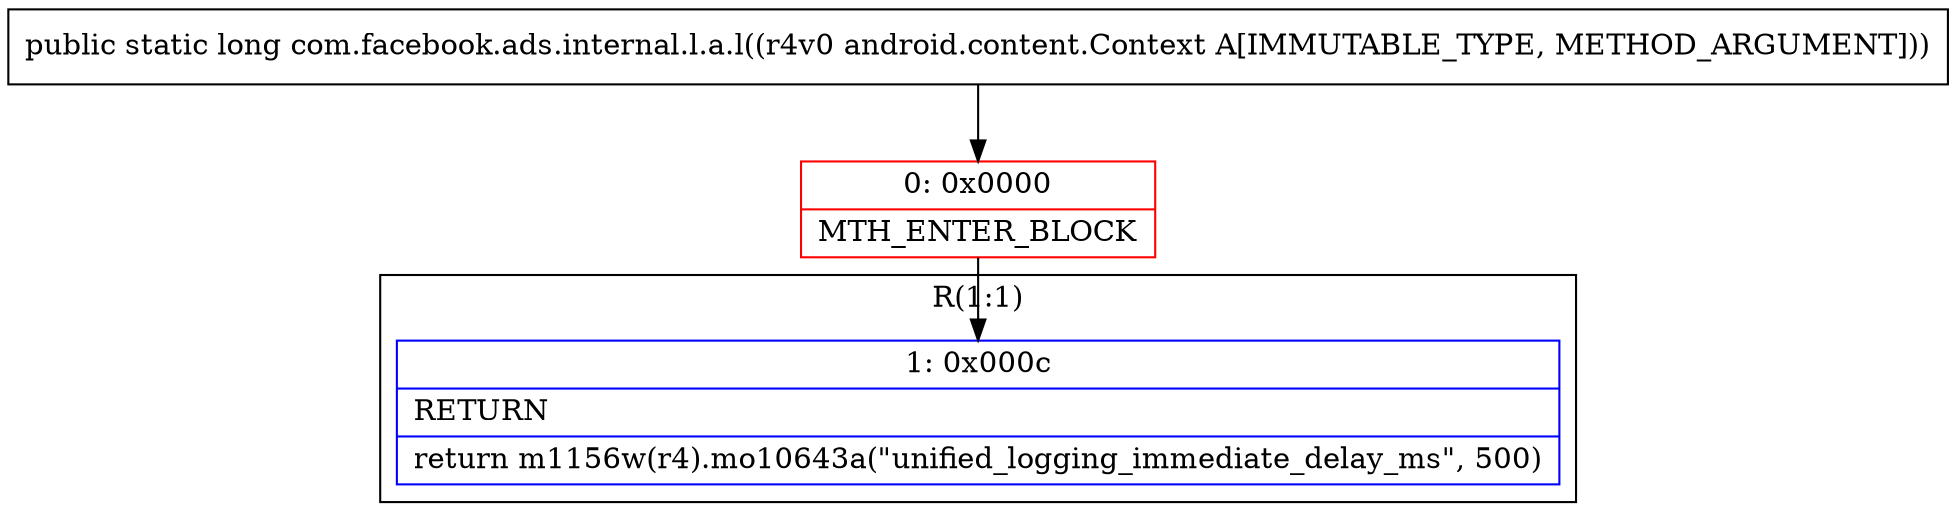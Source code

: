digraph "CFG forcom.facebook.ads.internal.l.a.l(Landroid\/content\/Context;)J" {
subgraph cluster_Region_287232553 {
label = "R(1:1)";
node [shape=record,color=blue];
Node_1 [shape=record,label="{1\:\ 0x000c|RETURN\l|return m1156w(r4).mo10643a(\"unified_logging_immediate_delay_ms\", 500)\l}"];
}
Node_0 [shape=record,color=red,label="{0\:\ 0x0000|MTH_ENTER_BLOCK\l}"];
MethodNode[shape=record,label="{public static long com.facebook.ads.internal.l.a.l((r4v0 android.content.Context A[IMMUTABLE_TYPE, METHOD_ARGUMENT])) }"];
MethodNode -> Node_0;
Node_0 -> Node_1;
}

